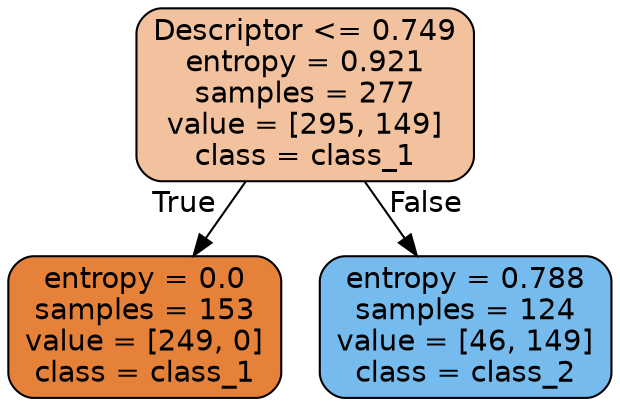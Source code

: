digraph Tree {
node [shape=box, style="filled, rounded", color="black", fontname="helvetica"] ;
edge [fontname="helvetica"] ;
0 [label="Descriptor <= 0.749\nentropy = 0.921\nsamples = 277\nvalue = [295, 149]\nclass = class_1", fillcolor="#f2c19d"] ;
1 [label="entropy = 0.0\nsamples = 153\nvalue = [249, 0]\nclass = class_1", fillcolor="#e58139"] ;
0 -> 1 [labeldistance=2.5, labelangle=45, headlabel="True"] ;
2 [label="entropy = 0.788\nsamples = 124\nvalue = [46, 149]\nclass = class_2", fillcolor="#76bbed"] ;
0 -> 2 [labeldistance=2.5, labelangle=-45, headlabel="False"] ;
}